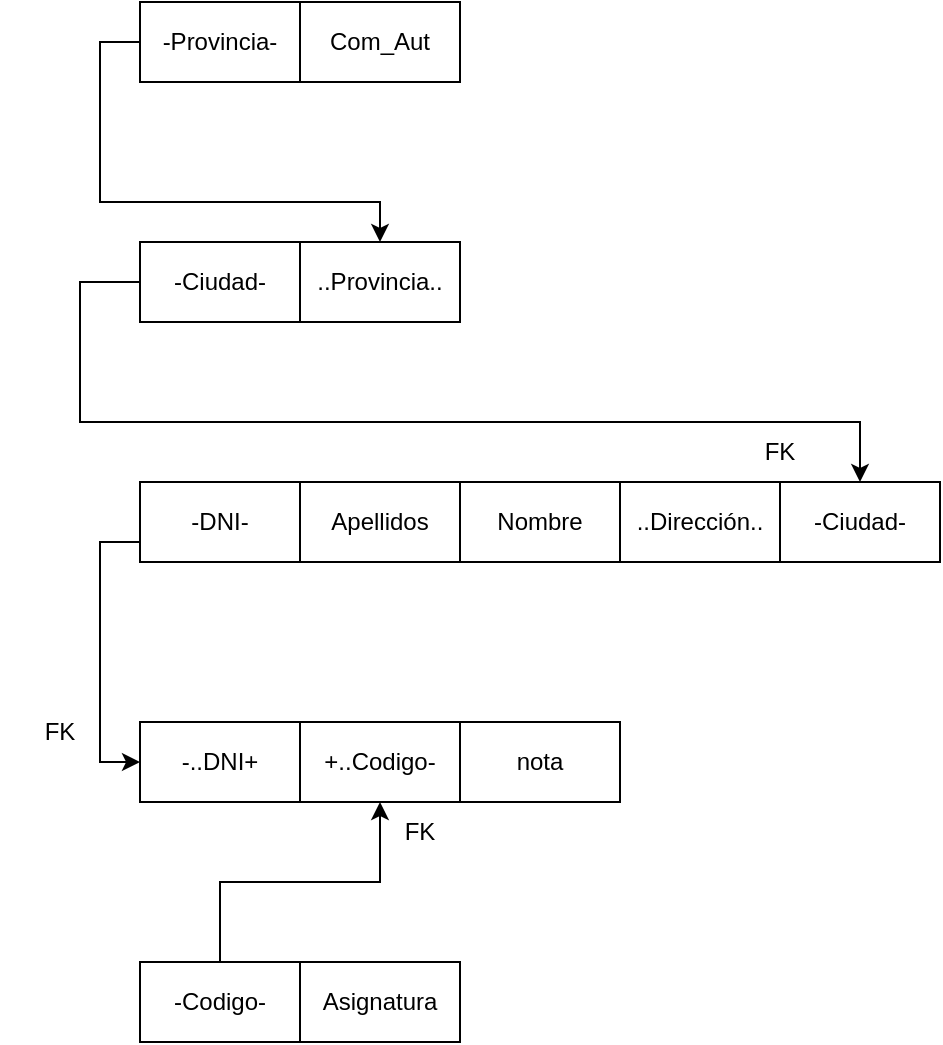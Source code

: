 <mxfile version="15.8.3" type="device"><diagram id="Cdndpvx89vJni_3l2xGl" name="Page-1"><mxGraphModel dx="734" dy="1724" grid="1" gridSize="10" guides="1" tooltips="1" connect="1" arrows="1" fold="1" page="1" pageScale="1" pageWidth="827" pageHeight="1169" math="0" shadow="0"><root><mxCell id="0"/><mxCell id="1" parent="0"/><mxCell id="aut23rnWdQN0b-L4S3_s-25" style="edgeStyle=orthogonalEdgeStyle;rounded=0;orthogonalLoop=1;jettySize=auto;html=1;entryX=0;entryY=0.5;entryDx=0;entryDy=0;exitX=0;exitY=0.75;exitDx=0;exitDy=0;" edge="1" parent="1" source="aut23rnWdQN0b-L4S3_s-3" target="aut23rnWdQN0b-L4S3_s-19"><mxGeometry relative="1" as="geometry"><Array as="points"><mxPoint x="180" y="190"/><mxPoint x="180" y="300"/></Array></mxGeometry></mxCell><mxCell id="aut23rnWdQN0b-L4S3_s-3" value="-DNI-" style="rounded=0;whiteSpace=wrap;html=1;" vertex="1" parent="1"><mxGeometry x="200" y="160" width="80" height="40" as="geometry"/></mxCell><mxCell id="aut23rnWdQN0b-L4S3_s-4" value="Com_Aut" style="rounded=0;whiteSpace=wrap;html=1;" vertex="1" parent="1"><mxGeometry x="280" y="-80" width="80" height="40" as="geometry"/></mxCell><mxCell id="aut23rnWdQN0b-L4S3_s-6" value="..Provincia.." style="rounded=0;whiteSpace=wrap;html=1;" vertex="1" parent="1"><mxGeometry x="280" y="40" width="80" height="40" as="geometry"/></mxCell><mxCell id="aut23rnWdQN0b-L4S3_s-8" value="..Dirección.." style="rounded=0;whiteSpace=wrap;html=1;" vertex="1" parent="1"><mxGeometry x="440" y="160" width="80" height="40" as="geometry"/></mxCell><mxCell id="aut23rnWdQN0b-L4S3_s-9" value="Nombre" style="rounded=0;whiteSpace=wrap;html=1;" vertex="1" parent="1"><mxGeometry x="360" y="160" width="80" height="40" as="geometry"/></mxCell><mxCell id="aut23rnWdQN0b-L4S3_s-10" value="Apellidos" style="rounded=0;whiteSpace=wrap;html=1;" vertex="1" parent="1"><mxGeometry x="280" y="160" width="80" height="40" as="geometry"/></mxCell><mxCell id="aut23rnWdQN0b-L4S3_s-14" value="Asignatura" style="rounded=0;whiteSpace=wrap;html=1;" vertex="1" parent="1"><mxGeometry x="280" y="400" width="80" height="40" as="geometry"/></mxCell><mxCell id="aut23rnWdQN0b-L4S3_s-15" value="nota" style="rounded=0;whiteSpace=wrap;html=1;" vertex="1" parent="1"><mxGeometry x="360" y="280" width="80" height="40" as="geometry"/></mxCell><mxCell id="aut23rnWdQN0b-L4S3_s-18" value="FK" style="text;html=1;strokeColor=none;fillColor=none;align=center;verticalAlign=middle;whiteSpace=wrap;rounded=0;" vertex="1" parent="1"><mxGeometry x="130" y="270" width="60" height="30" as="geometry"/></mxCell><mxCell id="aut23rnWdQN0b-L4S3_s-19" value="-..DNI+" style="rounded=0;whiteSpace=wrap;html=1;" vertex="1" parent="1"><mxGeometry x="200" y="280" width="80" height="40" as="geometry"/></mxCell><mxCell id="aut23rnWdQN0b-L4S3_s-34" style="edgeStyle=orthogonalEdgeStyle;rounded=0;orthogonalLoop=1;jettySize=auto;html=1;exitX=0;exitY=0.5;exitDx=0;exitDy=0;" edge="1" parent="1" source="aut23rnWdQN0b-L4S3_s-21" target="aut23rnWdQN0b-L4S3_s-33"><mxGeometry relative="1" as="geometry"><Array as="points"><mxPoint x="170" y="60"/><mxPoint x="170" y="130"/><mxPoint x="560" y="130"/></Array></mxGeometry></mxCell><mxCell id="aut23rnWdQN0b-L4S3_s-21" value="-Ciudad-" style="rounded=0;whiteSpace=wrap;html=1;" vertex="1" parent="1"><mxGeometry x="200" y="40" width="80" height="40" as="geometry"/></mxCell><mxCell id="aut23rnWdQN0b-L4S3_s-24" value="FK" style="text;html=1;strokeColor=none;fillColor=none;align=center;verticalAlign=middle;whiteSpace=wrap;rounded=0;" vertex="1" parent="1"><mxGeometry x="490" y="130" width="60" height="30" as="geometry"/></mxCell><mxCell id="aut23rnWdQN0b-L4S3_s-29" style="edgeStyle=orthogonalEdgeStyle;rounded=0;orthogonalLoop=1;jettySize=auto;html=1;entryX=0.5;entryY=1;entryDx=0;entryDy=0;" edge="1" parent="1" source="aut23rnWdQN0b-L4S3_s-27" target="aut23rnWdQN0b-L4S3_s-28"><mxGeometry relative="1" as="geometry"/></mxCell><mxCell id="aut23rnWdQN0b-L4S3_s-27" value="-Codigo-" style="rounded=0;whiteSpace=wrap;html=1;" vertex="1" parent="1"><mxGeometry x="200" y="400" width="80" height="40" as="geometry"/></mxCell><mxCell id="aut23rnWdQN0b-L4S3_s-28" value="+..Codigo-" style="rounded=0;whiteSpace=wrap;html=1;" vertex="1" parent="1"><mxGeometry x="280" y="280" width="80" height="40" as="geometry"/></mxCell><mxCell id="aut23rnWdQN0b-L4S3_s-30" value="FK" style="text;html=1;strokeColor=none;fillColor=none;align=center;verticalAlign=middle;whiteSpace=wrap;rounded=0;" vertex="1" parent="1"><mxGeometry x="310" y="320" width="60" height="30" as="geometry"/></mxCell><mxCell id="aut23rnWdQN0b-L4S3_s-32" style="edgeStyle=orthogonalEdgeStyle;rounded=0;orthogonalLoop=1;jettySize=auto;html=1;entryX=0.5;entryY=0;entryDx=0;entryDy=0;" edge="1" parent="1" source="aut23rnWdQN0b-L4S3_s-31" target="aut23rnWdQN0b-L4S3_s-6"><mxGeometry relative="1" as="geometry"><Array as="points"><mxPoint x="180" y="-60"/><mxPoint x="180" y="20"/><mxPoint x="320" y="20"/></Array></mxGeometry></mxCell><mxCell id="aut23rnWdQN0b-L4S3_s-31" value="-Provincia-" style="rounded=0;whiteSpace=wrap;html=1;" vertex="1" parent="1"><mxGeometry x="200" y="-80" width="80" height="40" as="geometry"/></mxCell><mxCell id="aut23rnWdQN0b-L4S3_s-33" value="-Ciudad-" style="rounded=0;whiteSpace=wrap;html=1;" vertex="1" parent="1"><mxGeometry x="520" y="160" width="80" height="40" as="geometry"/></mxCell></root></mxGraphModel></diagram></mxfile>